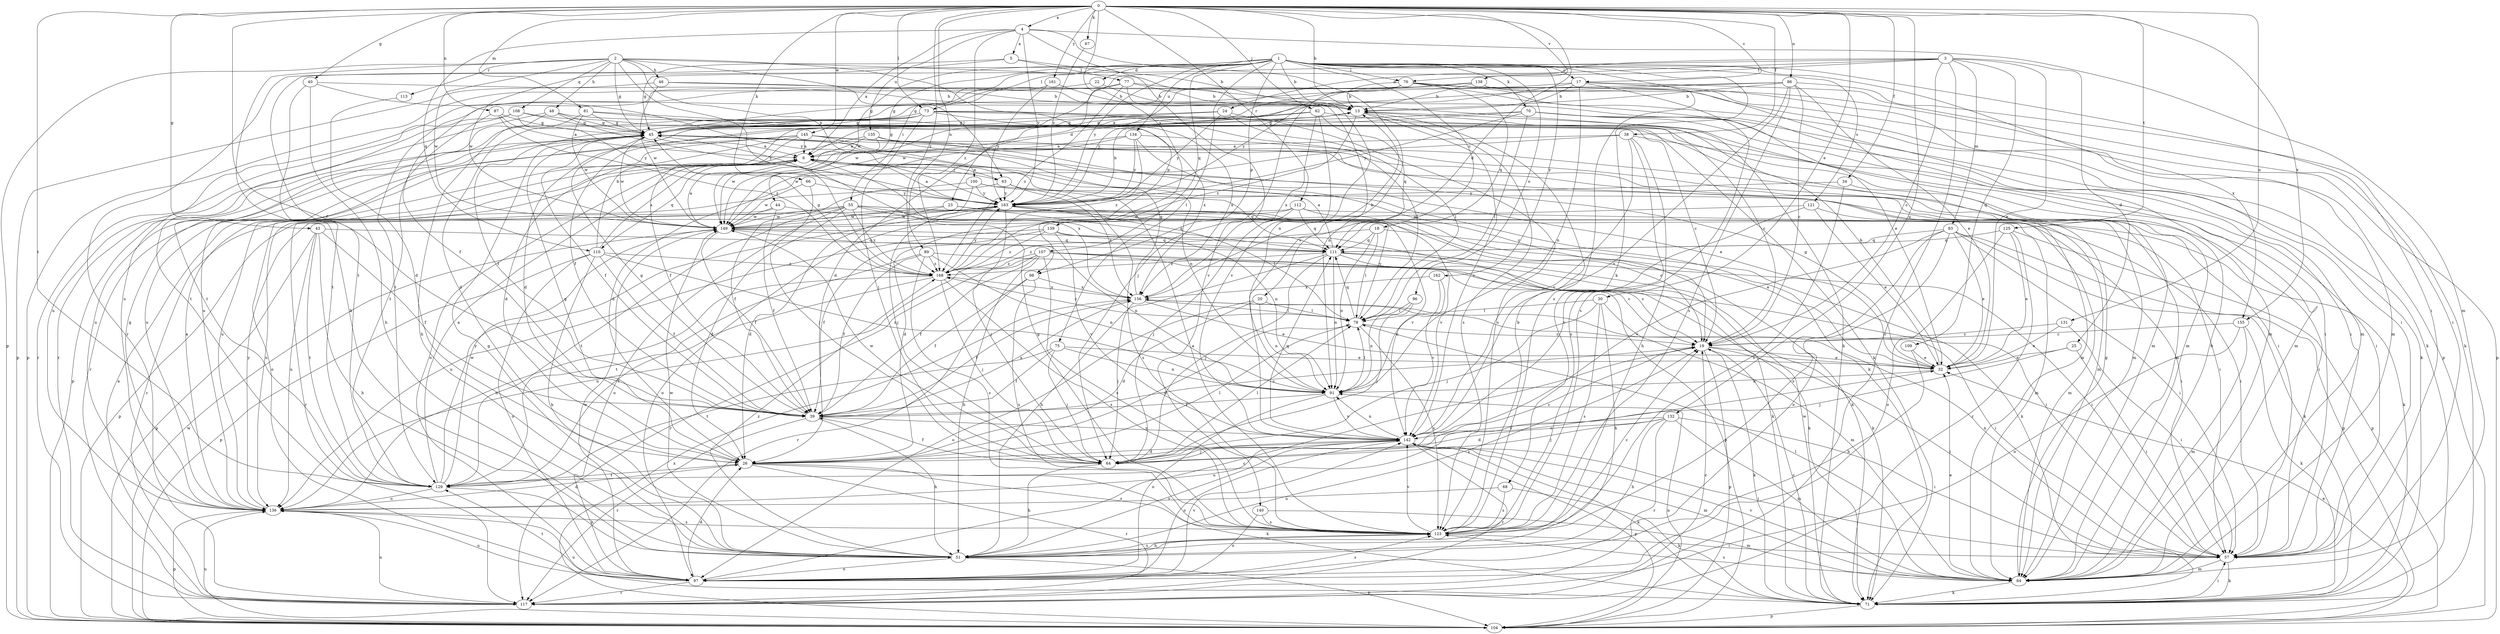 strict digraph  {
0;
1;
2;
3;
4;
5;
6;
13;
17;
18;
19;
20;
22;
23;
24;
25;
26;
30;
32;
34;
38;
39;
40;
43;
44;
45;
46;
48;
51;
55;
57;
62;
63;
64;
66;
67;
68;
70;
71;
73;
75;
76;
77;
78;
81;
83;
84;
86;
87;
89;
91;
96;
97;
98;
100;
104;
107;
108;
109;
110;
111;
112;
113;
117;
121;
123;
125;
129;
131;
132;
134;
135;
136;
138;
139;
140;
142;
145;
149;
155;
156;
161;
162;
163;
168;
0 -> 4  [label=a];
0 -> 13  [label=b];
0 -> 17  [label=c];
0 -> 20  [label=d];
0 -> 30  [label=e];
0 -> 34  [label=f];
0 -> 38  [label=f];
0 -> 39  [label=f];
0 -> 40  [label=g];
0 -> 43  [label=g];
0 -> 62  [label=j];
0 -> 66  [label=k];
0 -> 67  [label=k];
0 -> 73  [label=l];
0 -> 81  [label=m];
0 -> 86  [label=n];
0 -> 87  [label=n];
0 -> 89  [label=n];
0 -> 112  [label=r];
0 -> 125  [label=t];
0 -> 129  [label=t];
0 -> 131  [label=u];
0 -> 132  [label=u];
0 -> 138  [label=v];
0 -> 139  [label=v];
0 -> 145  [label=w];
0 -> 155  [label=x];
0 -> 161  [label=y];
0 -> 168  [label=z];
1 -> 13  [label=b];
1 -> 17  [label=c];
1 -> 18  [label=c];
1 -> 22  [label=d];
1 -> 44  [label=g];
1 -> 55  [label=i];
1 -> 57  [label=i];
1 -> 68  [label=k];
1 -> 70  [label=k];
1 -> 73  [label=l];
1 -> 75  [label=l];
1 -> 76  [label=l];
1 -> 96  [label=o];
1 -> 98  [label=p];
1 -> 107  [label=q];
1 -> 121  [label=s];
1 -> 123  [label=s];
1 -> 129  [label=t];
1 -> 134  [label=u];
1 -> 149  [label=w];
1 -> 155  [label=x];
1 -> 162  [label=y];
1 -> 163  [label=y];
2 -> 45  [label=g];
2 -> 46  [label=h];
2 -> 48  [label=h];
2 -> 51  [label=h];
2 -> 63  [label=j];
2 -> 91  [label=n];
2 -> 98  [label=p];
2 -> 100  [label=p];
2 -> 104  [label=p];
2 -> 108  [label=q];
2 -> 113  [label=r];
2 -> 149  [label=w];
2 -> 168  [label=z];
3 -> 19  [label=c];
3 -> 23  [label=d];
3 -> 24  [label=d];
3 -> 25  [label=d];
3 -> 32  [label=e];
3 -> 45  [label=g];
3 -> 76  [label=l];
3 -> 83  [label=m];
3 -> 109  [label=q];
3 -> 117  [label=r];
4 -> 5  [label=a];
4 -> 6  [label=a];
4 -> 84  [label=m];
4 -> 110  [label=q];
4 -> 135  [label=u];
4 -> 140  [label=v];
4 -> 142  [label=v];
4 -> 163  [label=y];
4 -> 168  [label=z];
5 -> 13  [label=b];
5 -> 77  [label=l];
5 -> 117  [label=r];
5 -> 149  [label=w];
6 -> 63  [label=j];
6 -> 84  [label=m];
6 -> 97  [label=o];
6 -> 110  [label=q];
6 -> 136  [label=u];
6 -> 156  [label=x];
13 -> 45  [label=g];
13 -> 123  [label=s];
13 -> 142  [label=v];
13 -> 168  [label=z];
17 -> 6  [label=a];
17 -> 13  [label=b];
17 -> 57  [label=i];
17 -> 84  [label=m];
17 -> 91  [label=n];
17 -> 123  [label=s];
17 -> 163  [label=y];
18 -> 71  [label=k];
18 -> 78  [label=l];
18 -> 91  [label=n];
18 -> 111  [label=q];
18 -> 168  [label=z];
19 -> 32  [label=e];
19 -> 57  [label=i];
19 -> 71  [label=k];
19 -> 104  [label=p];
20 -> 26  [label=d];
20 -> 78  [label=l];
20 -> 91  [label=n];
20 -> 97  [label=o];
22 -> 13  [label=b];
22 -> 45  [label=g];
23 -> 26  [label=d];
23 -> 57  [label=i];
23 -> 111  [label=q];
23 -> 149  [label=w];
24 -> 26  [label=d];
24 -> 45  [label=g];
24 -> 78  [label=l];
24 -> 123  [label=s];
24 -> 163  [label=y];
25 -> 32  [label=e];
25 -> 57  [label=i];
25 -> 64  [label=j];
26 -> 45  [label=g];
26 -> 71  [label=k];
26 -> 78  [label=l];
26 -> 117  [label=r];
26 -> 123  [label=s];
26 -> 129  [label=t];
30 -> 51  [label=h];
30 -> 64  [label=j];
30 -> 78  [label=l];
30 -> 84  [label=m];
30 -> 123  [label=s];
32 -> 13  [label=b];
32 -> 45  [label=g];
32 -> 91  [label=n];
34 -> 57  [label=i];
34 -> 123  [label=s];
34 -> 163  [label=y];
38 -> 6  [label=a];
38 -> 26  [label=d];
38 -> 51  [label=h];
38 -> 57  [label=i];
38 -> 123  [label=s];
38 -> 142  [label=v];
39 -> 19  [label=c];
39 -> 45  [label=g];
39 -> 51  [label=h];
39 -> 117  [label=r];
39 -> 142  [label=v];
39 -> 156  [label=x];
40 -> 13  [label=b];
40 -> 51  [label=h];
40 -> 129  [label=t];
40 -> 163  [label=y];
43 -> 39  [label=f];
43 -> 51  [label=h];
43 -> 104  [label=p];
43 -> 111  [label=q];
43 -> 129  [label=t];
43 -> 136  [label=u];
44 -> 39  [label=f];
44 -> 71  [label=k];
44 -> 136  [label=u];
44 -> 149  [label=w];
45 -> 6  [label=a];
45 -> 39  [label=f];
45 -> 104  [label=p];
45 -> 136  [label=u];
45 -> 149  [label=w];
46 -> 13  [label=b];
46 -> 71  [label=k];
46 -> 104  [label=p];
46 -> 149  [label=w];
48 -> 45  [label=g];
48 -> 84  [label=m];
48 -> 129  [label=t];
48 -> 136  [label=u];
48 -> 163  [label=y];
51 -> 19  [label=c];
51 -> 45  [label=g];
51 -> 97  [label=o];
51 -> 104  [label=p];
51 -> 123  [label=s];
51 -> 142  [label=v];
51 -> 149  [label=w];
51 -> 168  [label=z];
55 -> 19  [label=c];
55 -> 26  [label=d];
55 -> 84  [label=m];
55 -> 91  [label=n];
55 -> 97  [label=o];
55 -> 117  [label=r];
55 -> 129  [label=t];
55 -> 142  [label=v];
55 -> 149  [label=w];
55 -> 168  [label=z];
57 -> 71  [label=k];
57 -> 84  [label=m];
57 -> 156  [label=x];
62 -> 19  [label=c];
62 -> 39  [label=f];
62 -> 45  [label=g];
62 -> 111  [label=q];
62 -> 142  [label=v];
62 -> 156  [label=x];
63 -> 6  [label=a];
63 -> 117  [label=r];
63 -> 123  [label=s];
63 -> 156  [label=x];
63 -> 163  [label=y];
64 -> 19  [label=c];
64 -> 39  [label=f];
64 -> 51  [label=h];
64 -> 78  [label=l];
64 -> 149  [label=w];
66 -> 64  [label=j];
66 -> 149  [label=w];
66 -> 163  [label=y];
67 -> 163  [label=y];
68 -> 71  [label=k];
68 -> 123  [label=s];
68 -> 136  [label=u];
70 -> 45  [label=g];
70 -> 57  [label=i];
70 -> 71  [label=k];
70 -> 78  [label=l];
70 -> 84  [label=m];
70 -> 136  [label=u];
70 -> 163  [label=y];
71 -> 19  [label=c];
71 -> 57  [label=i];
71 -> 104  [label=p];
71 -> 136  [label=u];
71 -> 149  [label=w];
73 -> 26  [label=d];
73 -> 39  [label=f];
73 -> 45  [label=g];
73 -> 57  [label=i];
73 -> 64  [label=j];
73 -> 78  [label=l];
73 -> 84  [label=m];
73 -> 117  [label=r];
73 -> 156  [label=x];
75 -> 32  [label=e];
75 -> 39  [label=f];
75 -> 64  [label=j];
75 -> 91  [label=n];
75 -> 129  [label=t];
76 -> 13  [label=b];
76 -> 32  [label=e];
76 -> 45  [label=g];
76 -> 57  [label=i];
76 -> 64  [label=j];
76 -> 71  [label=k];
76 -> 104  [label=p];
76 -> 111  [label=q];
76 -> 136  [label=u];
76 -> 149  [label=w];
77 -> 13  [label=b];
77 -> 84  [label=m];
77 -> 91  [label=n];
77 -> 104  [label=p];
77 -> 149  [label=w];
77 -> 168  [label=z];
78 -> 19  [label=c];
78 -> 26  [label=d];
78 -> 111  [label=q];
78 -> 123  [label=s];
78 -> 163  [label=y];
78 -> 168  [label=z];
81 -> 19  [label=c];
81 -> 45  [label=g];
81 -> 51  [label=h];
81 -> 71  [label=k];
81 -> 149  [label=w];
83 -> 32  [label=e];
83 -> 57  [label=i];
83 -> 71  [label=k];
83 -> 97  [label=o];
83 -> 104  [label=p];
83 -> 111  [label=q];
83 -> 123  [label=s];
83 -> 142  [label=v];
84 -> 13  [label=b];
84 -> 32  [label=e];
84 -> 45  [label=g];
84 -> 71  [label=k];
84 -> 78  [label=l];
84 -> 123  [label=s];
84 -> 142  [label=v];
86 -> 13  [label=b];
86 -> 19  [label=c];
86 -> 26  [label=d];
86 -> 32  [label=e];
86 -> 45  [label=g];
86 -> 71  [label=k];
86 -> 123  [label=s];
86 -> 142  [label=v];
87 -> 6  [label=a];
87 -> 45  [label=g];
87 -> 129  [label=t];
87 -> 168  [label=z];
89 -> 39  [label=f];
89 -> 57  [label=i];
89 -> 91  [label=n];
89 -> 123  [label=s];
89 -> 129  [label=t];
89 -> 168  [label=z];
91 -> 39  [label=f];
91 -> 78  [label=l];
91 -> 97  [label=o];
91 -> 142  [label=v];
96 -> 64  [label=j];
96 -> 78  [label=l];
96 -> 91  [label=n];
97 -> 19  [label=c];
97 -> 26  [label=d];
97 -> 117  [label=r];
97 -> 123  [label=s];
97 -> 129  [label=t];
97 -> 136  [label=u];
97 -> 142  [label=v];
97 -> 149  [label=w];
98 -> 39  [label=f];
98 -> 117  [label=r];
98 -> 123  [label=s];
98 -> 156  [label=x];
100 -> 39  [label=f];
100 -> 57  [label=i];
100 -> 64  [label=j];
100 -> 111  [label=q];
100 -> 163  [label=y];
104 -> 32  [label=e];
104 -> 91  [label=n];
104 -> 136  [label=u];
104 -> 149  [label=w];
104 -> 156  [label=x];
107 -> 19  [label=c];
107 -> 39  [label=f];
107 -> 51  [label=h];
107 -> 71  [label=k];
107 -> 104  [label=p];
107 -> 117  [label=r];
107 -> 123  [label=s];
107 -> 136  [label=u];
107 -> 168  [label=z];
108 -> 45  [label=g];
108 -> 117  [label=r];
108 -> 129  [label=t];
108 -> 156  [label=x];
108 -> 163  [label=y];
109 -> 32  [label=e];
109 -> 51  [label=h];
110 -> 6  [label=a];
110 -> 13  [label=b];
110 -> 39  [label=f];
110 -> 51  [label=h];
110 -> 91  [label=n];
110 -> 97  [label=o];
110 -> 104  [label=p];
110 -> 168  [label=z];
111 -> 6  [label=a];
111 -> 19  [label=c];
111 -> 51  [label=h];
111 -> 57  [label=i];
111 -> 64  [label=j];
111 -> 71  [label=k];
111 -> 91  [label=n];
111 -> 168  [label=z];
112 -> 26  [label=d];
112 -> 64  [label=j];
112 -> 71  [label=k];
112 -> 111  [label=q];
112 -> 142  [label=v];
112 -> 149  [label=w];
113 -> 26  [label=d];
117 -> 6  [label=a];
117 -> 19  [label=c];
117 -> 136  [label=u];
121 -> 32  [label=e];
121 -> 84  [label=m];
121 -> 142  [label=v];
121 -> 149  [label=w];
123 -> 6  [label=a];
123 -> 13  [label=b];
123 -> 19  [label=c];
123 -> 45  [label=g];
123 -> 51  [label=h];
123 -> 57  [label=i];
123 -> 142  [label=v];
125 -> 32  [label=e];
125 -> 97  [label=o];
125 -> 104  [label=p];
125 -> 111  [label=q];
125 -> 117  [label=r];
129 -> 6  [label=a];
129 -> 32  [label=e];
129 -> 51  [label=h];
129 -> 136  [label=u];
129 -> 149  [label=w];
129 -> 163  [label=y];
131 -> 19  [label=c];
131 -> 32  [label=e];
131 -> 57  [label=i];
132 -> 26  [label=d];
132 -> 51  [label=h];
132 -> 57  [label=i];
132 -> 64  [label=j];
132 -> 84  [label=m];
132 -> 117  [label=r];
132 -> 142  [label=v];
134 -> 6  [label=a];
134 -> 19  [label=c];
134 -> 84  [label=m];
134 -> 149  [label=w];
134 -> 163  [label=y];
134 -> 168  [label=z];
135 -> 6  [label=a];
135 -> 71  [label=k];
135 -> 84  [label=m];
135 -> 97  [label=o];
135 -> 149  [label=w];
136 -> 6  [label=a];
136 -> 26  [label=d];
136 -> 45  [label=g];
136 -> 104  [label=p];
136 -> 123  [label=s];
136 -> 163  [label=y];
138 -> 13  [label=b];
138 -> 84  [label=m];
138 -> 104  [label=p];
138 -> 129  [label=t];
138 -> 163  [label=y];
139 -> 39  [label=f];
139 -> 71  [label=k];
139 -> 111  [label=q];
139 -> 136  [label=u];
139 -> 142  [label=v];
139 -> 168  [label=z];
140 -> 84  [label=m];
140 -> 97  [label=o];
140 -> 123  [label=s];
142 -> 26  [label=d];
142 -> 57  [label=i];
142 -> 64  [label=j];
142 -> 71  [label=k];
142 -> 84  [label=m];
142 -> 91  [label=n];
142 -> 97  [label=o];
142 -> 104  [label=p];
142 -> 111  [label=q];
142 -> 117  [label=r];
142 -> 136  [label=u];
145 -> 6  [label=a];
145 -> 26  [label=d];
145 -> 32  [label=e];
145 -> 39  [label=f];
145 -> 57  [label=i];
145 -> 84  [label=m];
145 -> 91  [label=n];
145 -> 117  [label=r];
145 -> 136  [label=u];
149 -> 6  [label=a];
149 -> 39  [label=f];
149 -> 91  [label=n];
149 -> 111  [label=q];
155 -> 19  [label=c];
155 -> 71  [label=k];
155 -> 84  [label=m];
155 -> 97  [label=o];
156 -> 13  [label=b];
156 -> 32  [label=e];
156 -> 39  [label=f];
156 -> 45  [label=g];
156 -> 57  [label=i];
156 -> 64  [label=j];
156 -> 78  [label=l];
161 -> 13  [label=b];
161 -> 39  [label=f];
161 -> 163  [label=y];
162 -> 91  [label=n];
162 -> 142  [label=v];
162 -> 156  [label=x];
163 -> 6  [label=a];
163 -> 13  [label=b];
163 -> 32  [label=e];
163 -> 57  [label=i];
163 -> 64  [label=j];
163 -> 78  [label=l];
163 -> 97  [label=o];
163 -> 104  [label=p];
163 -> 149  [label=w];
168 -> 45  [label=g];
168 -> 64  [label=j];
168 -> 123  [label=s];
168 -> 129  [label=t];
168 -> 136  [label=u];
168 -> 156  [label=x];
168 -> 163  [label=y];
}
